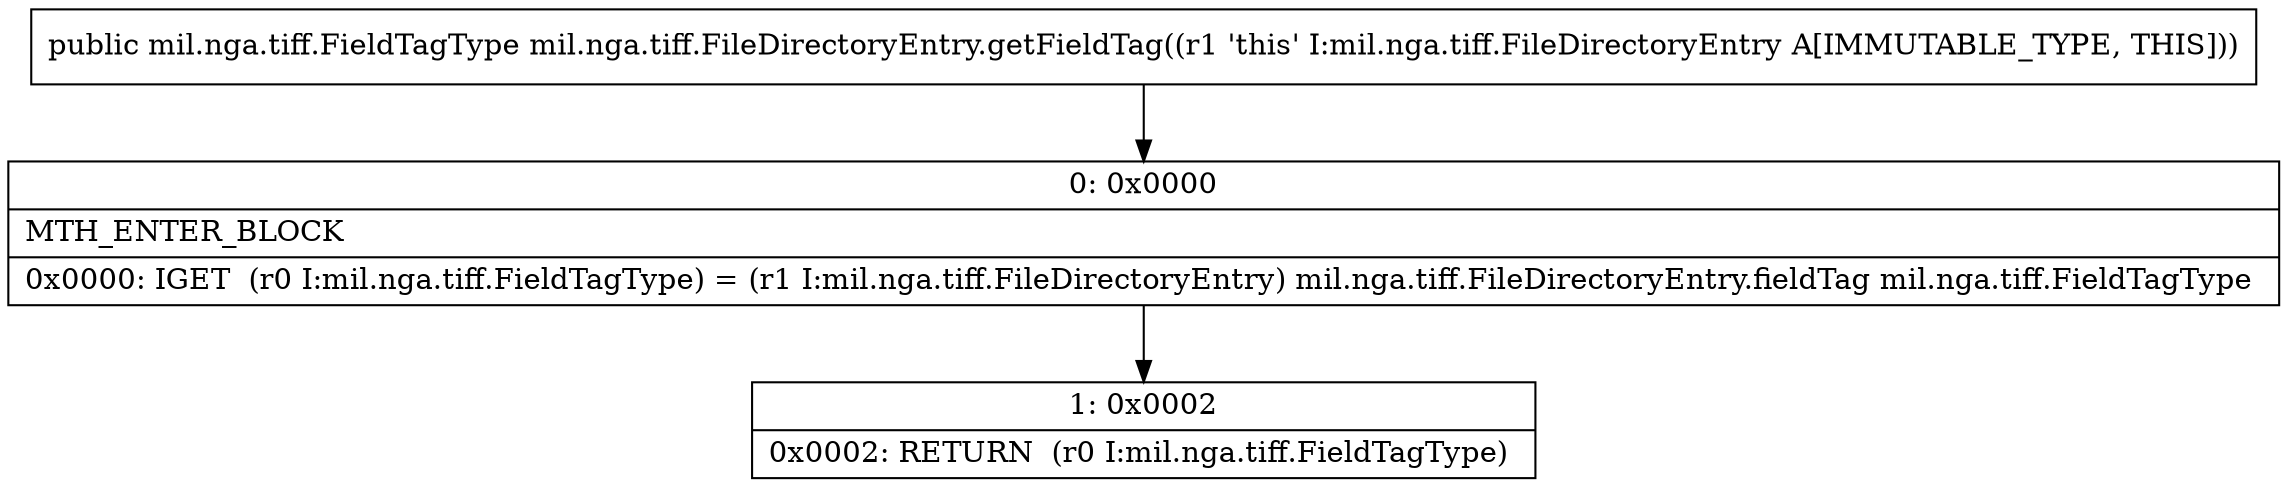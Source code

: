 digraph "CFG formil.nga.tiff.FileDirectoryEntry.getFieldTag()Lmil\/nga\/tiff\/FieldTagType;" {
Node_0 [shape=record,label="{0\:\ 0x0000|MTH_ENTER_BLOCK\l|0x0000: IGET  (r0 I:mil.nga.tiff.FieldTagType) = (r1 I:mil.nga.tiff.FileDirectoryEntry) mil.nga.tiff.FileDirectoryEntry.fieldTag mil.nga.tiff.FieldTagType \l}"];
Node_1 [shape=record,label="{1\:\ 0x0002|0x0002: RETURN  (r0 I:mil.nga.tiff.FieldTagType) \l}"];
MethodNode[shape=record,label="{public mil.nga.tiff.FieldTagType mil.nga.tiff.FileDirectoryEntry.getFieldTag((r1 'this' I:mil.nga.tiff.FileDirectoryEntry A[IMMUTABLE_TYPE, THIS])) }"];
MethodNode -> Node_0;
Node_0 -> Node_1;
}

